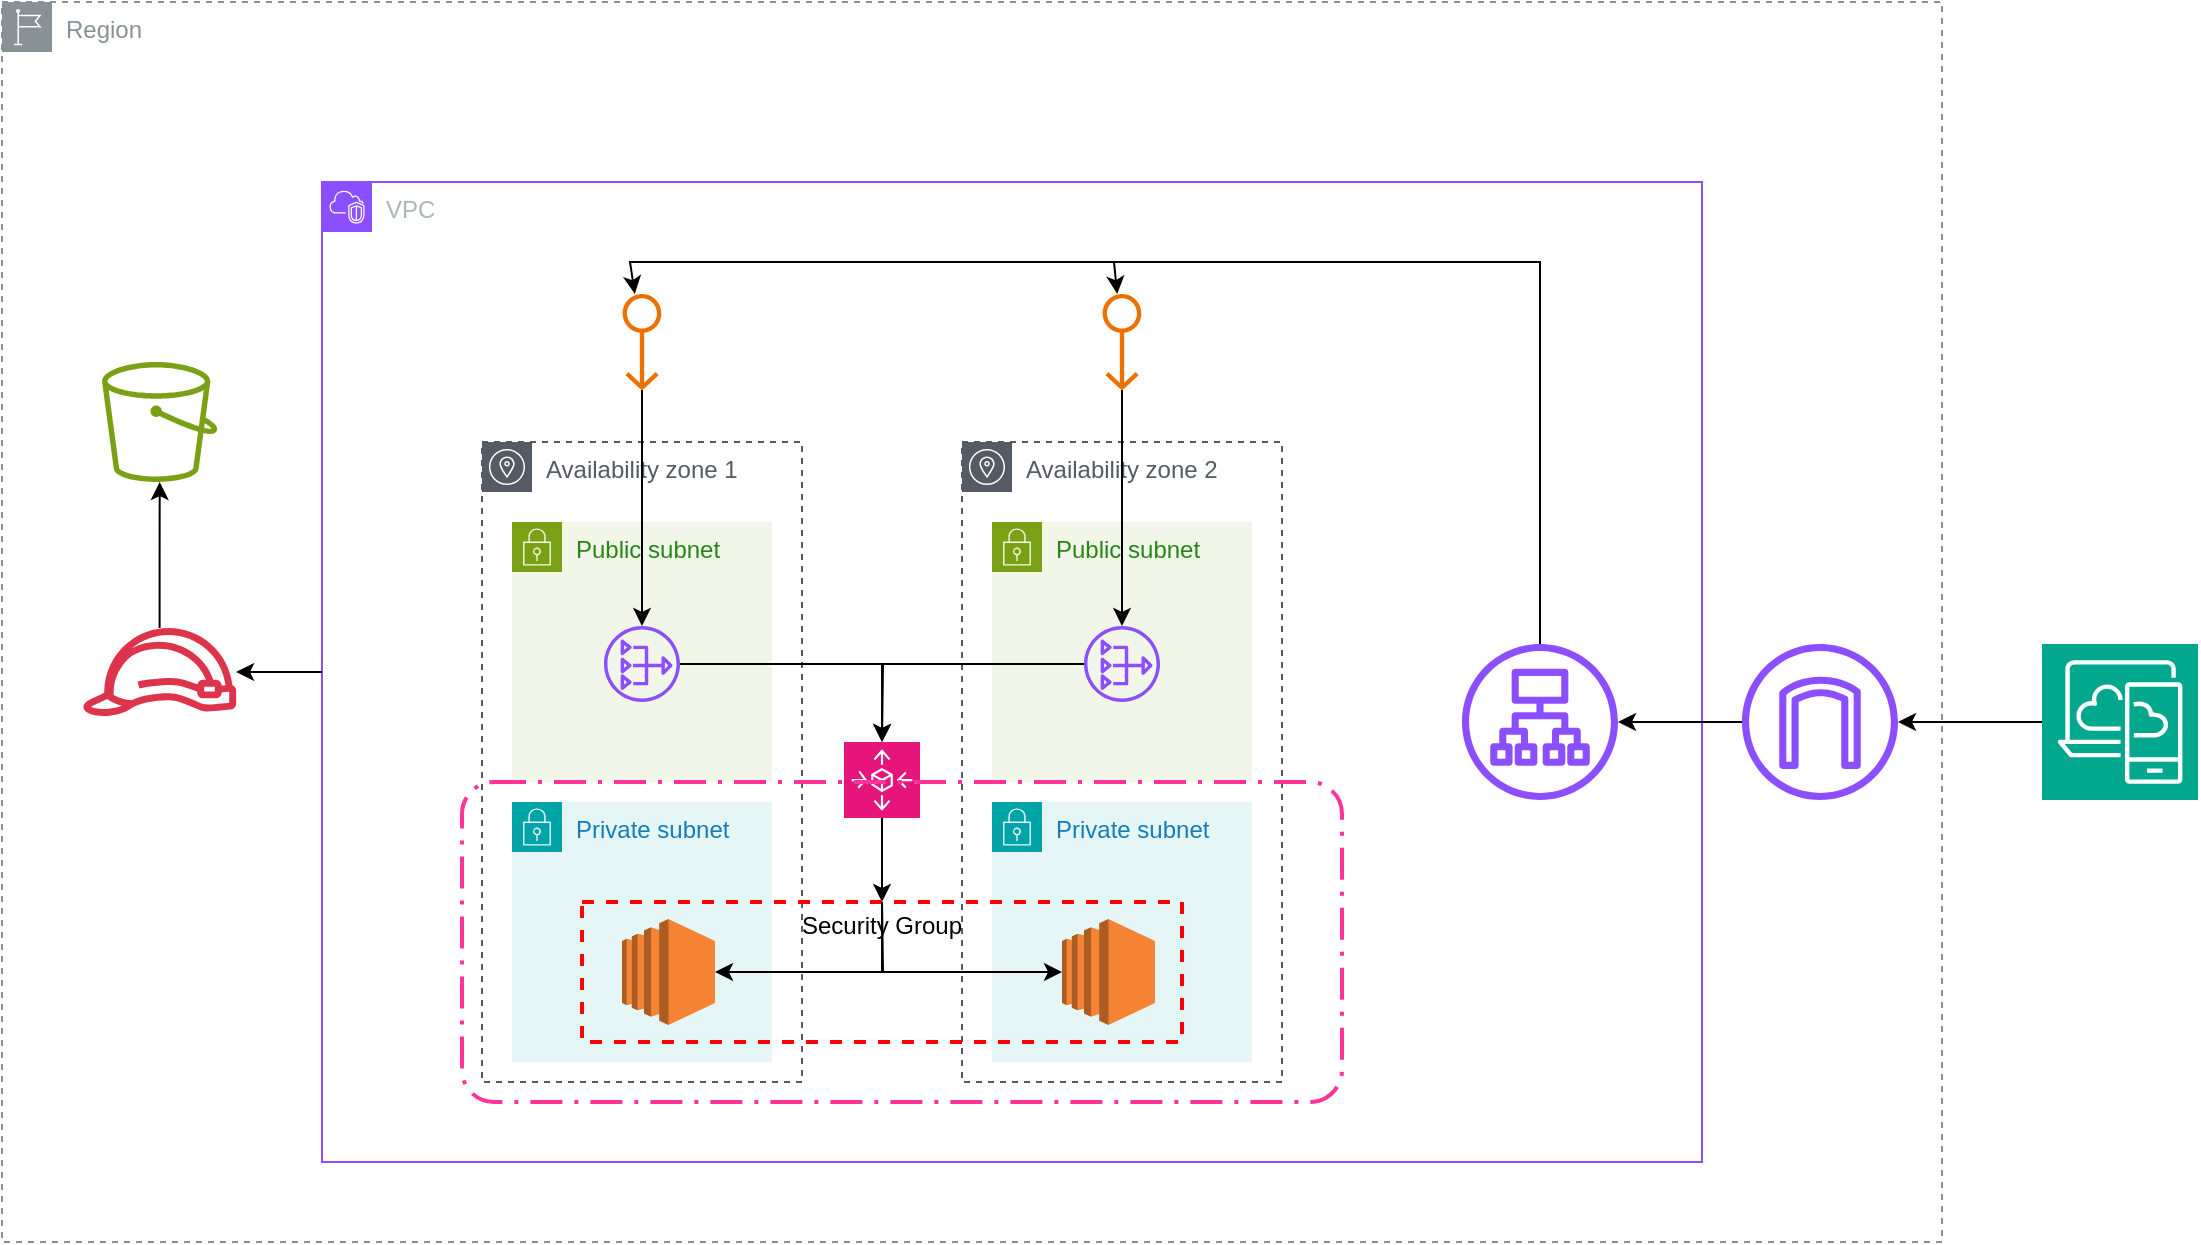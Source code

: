 <mxfile version="24.7.1" type="device">
  <diagram name="Page-1" id="k2vCAx_4na_RaRtOpBaE">
    <mxGraphModel dx="1687" dy="908" grid="1" gridSize="10" guides="1" tooltips="1" connect="1" arrows="1" fold="1" page="1" pageScale="1" pageWidth="850" pageHeight="1100" math="0" shadow="0">
      <root>
        <mxCell id="0" />
        <mxCell id="1" parent="0" />
        <mxCell id="v4m964qEt5kO4kLqrfOP-5" value="Region" style="sketch=0;outlineConnect=0;gradientColor=none;html=1;whiteSpace=wrap;fontSize=12;fontStyle=0;shape=mxgraph.aws4.group;grIcon=mxgraph.aws4.group_region;strokeColor=#879196;fillColor=none;verticalAlign=top;align=left;spacingLeft=30;fontColor=#879196;dashed=1;" vertex="1" parent="1">
          <mxGeometry x="270" y="30" width="970" height="620" as="geometry" />
        </mxCell>
        <mxCell id="v4m964qEt5kO4kLqrfOP-1" value="VPC" style="points=[[0,0],[0.25,0],[0.5,0],[0.75,0],[1,0],[1,0.25],[1,0.5],[1,0.75],[1,1],[0.75,1],[0.5,1],[0.25,1],[0,1],[0,0.75],[0,0.5],[0,0.25]];outlineConnect=0;gradientColor=none;html=1;whiteSpace=wrap;fontSize=12;fontStyle=0;container=1;pointerEvents=0;collapsible=0;recursiveResize=0;shape=mxgraph.aws4.group;grIcon=mxgraph.aws4.group_vpc2;strokeColor=#8C4FFF;fillColor=none;verticalAlign=top;align=left;spacingLeft=30;fontColor=#AAB7B8;dashed=0;" vertex="1" parent="1">
          <mxGeometry x="430" y="120" width="690" height="490" as="geometry" />
        </mxCell>
        <mxCell id="v4m964qEt5kO4kLqrfOP-2" value="Availability zone 1" style="sketch=0;outlineConnect=0;gradientColor=none;html=1;whiteSpace=wrap;fontSize=12;fontStyle=0;shape=mxgraph.aws4.group;grIcon=mxgraph.aws4.group_availability_zone;strokeColor=#545B64;fillColor=none;verticalAlign=top;align=left;spacingLeft=30;fontColor=#545B64;dashed=1;" vertex="1" parent="v4m964qEt5kO4kLqrfOP-1">
          <mxGeometry x="80" y="130" width="160" height="320" as="geometry" />
        </mxCell>
        <mxCell id="v4m964qEt5kO4kLqrfOP-6" value="Public subnet" style="points=[[0,0],[0.25,0],[0.5,0],[0.75,0],[1,0],[1,0.25],[1,0.5],[1,0.75],[1,1],[0.75,1],[0.5,1],[0.25,1],[0,1],[0,0.75],[0,0.5],[0,0.25]];outlineConnect=0;gradientColor=none;html=1;whiteSpace=wrap;fontSize=12;fontStyle=0;container=1;pointerEvents=0;collapsible=0;recursiveResize=0;shape=mxgraph.aws4.group;grIcon=mxgraph.aws4.group_security_group;grStroke=0;strokeColor=#7AA116;fillColor=#F2F6E8;verticalAlign=top;align=left;spacingLeft=30;fontColor=#248814;dashed=0;" vertex="1" parent="v4m964qEt5kO4kLqrfOP-1">
          <mxGeometry x="95" y="170" width="130" height="130" as="geometry" />
        </mxCell>
        <mxCell id="v4m964qEt5kO4kLqrfOP-40" style="edgeStyle=orthogonalEdgeStyle;rounded=0;orthogonalLoop=1;jettySize=auto;html=1;" edge="1" parent="v4m964qEt5kO4kLqrfOP-6" source="v4m964qEt5kO4kLqrfOP-13">
          <mxGeometry relative="1" as="geometry">
            <mxPoint x="185" y="110" as="targetPoint" />
          </mxGeometry>
        </mxCell>
        <mxCell id="v4m964qEt5kO4kLqrfOP-13" value="" style="sketch=0;outlineConnect=0;fontColor=#232F3E;gradientColor=none;fillColor=#8C4FFF;strokeColor=none;dashed=0;verticalLabelPosition=bottom;verticalAlign=top;align=center;html=1;fontSize=12;fontStyle=0;aspect=fixed;pointerEvents=1;shape=mxgraph.aws4.nat_gateway;" vertex="1" parent="v4m964qEt5kO4kLqrfOP-6">
          <mxGeometry x="46" y="52" width="38" height="38" as="geometry" />
        </mxCell>
        <mxCell id="v4m964qEt5kO4kLqrfOP-10" value="Private subnet" style="points=[[0,0],[0.25,0],[0.5,0],[0.75,0],[1,0],[1,0.25],[1,0.5],[1,0.75],[1,1],[0.75,1],[0.5,1],[0.25,1],[0,1],[0,0.75],[0,0.5],[0,0.25]];outlineConnect=0;gradientColor=none;html=1;whiteSpace=wrap;fontSize=12;fontStyle=0;container=1;pointerEvents=0;collapsible=0;recursiveResize=0;shape=mxgraph.aws4.group;grIcon=mxgraph.aws4.group_security_group;grStroke=0;strokeColor=#00A4A6;fillColor=#E6F6F7;verticalAlign=top;align=left;spacingLeft=30;fontColor=#147EBA;dashed=0;" vertex="1" parent="v4m964qEt5kO4kLqrfOP-1">
          <mxGeometry x="95" y="310" width="130" height="130" as="geometry" />
        </mxCell>
        <mxCell id="v4m964qEt5kO4kLqrfOP-7" value="Availability zone 2" style="sketch=0;outlineConnect=0;gradientColor=none;html=1;whiteSpace=wrap;fontSize=12;fontStyle=0;shape=mxgraph.aws4.group;grIcon=mxgraph.aws4.group_availability_zone;strokeColor=#545B64;fillColor=none;verticalAlign=top;align=left;spacingLeft=30;fontColor=#545B64;dashed=1;" vertex="1" parent="v4m964qEt5kO4kLqrfOP-1">
          <mxGeometry x="320" y="130" width="160" height="320" as="geometry" />
        </mxCell>
        <mxCell id="v4m964qEt5kO4kLqrfOP-8" value="Public subnet" style="points=[[0,0],[0.25,0],[0.5,0],[0.75,0],[1,0],[1,0.25],[1,0.5],[1,0.75],[1,1],[0.75,1],[0.5,1],[0.25,1],[0,1],[0,0.75],[0,0.5],[0,0.25]];outlineConnect=0;gradientColor=none;html=1;whiteSpace=wrap;fontSize=12;fontStyle=0;container=1;pointerEvents=0;collapsible=0;recursiveResize=0;shape=mxgraph.aws4.group;grIcon=mxgraph.aws4.group_security_group;grStroke=0;strokeColor=#7AA116;fillColor=#F2F6E8;verticalAlign=top;align=left;spacingLeft=30;fontColor=#248814;dashed=0;" vertex="1" parent="v4m964qEt5kO4kLqrfOP-1">
          <mxGeometry x="335" y="170" width="130" height="130" as="geometry" />
        </mxCell>
        <mxCell id="v4m964qEt5kO4kLqrfOP-12" value="" style="sketch=0;outlineConnect=0;fontColor=#232F3E;gradientColor=none;fillColor=#8C4FFF;strokeColor=none;dashed=0;verticalLabelPosition=bottom;verticalAlign=top;align=center;html=1;fontSize=12;fontStyle=0;aspect=fixed;pointerEvents=1;shape=mxgraph.aws4.nat_gateway;" vertex="1" parent="v4m964qEt5kO4kLqrfOP-8">
          <mxGeometry x="46" y="52" width="38" height="38" as="geometry" />
        </mxCell>
        <mxCell id="v4m964qEt5kO4kLqrfOP-9" value="Private subnet" style="points=[[0,0],[0.25,0],[0.5,0],[0.75,0],[1,0],[1,0.25],[1,0.5],[1,0.75],[1,1],[0.75,1],[0.5,1],[0.25,1],[0,1],[0,0.75],[0,0.5],[0,0.25]];outlineConnect=0;gradientColor=none;html=1;whiteSpace=wrap;fontSize=12;fontStyle=0;container=1;pointerEvents=0;collapsible=0;recursiveResize=0;shape=mxgraph.aws4.group;grIcon=mxgraph.aws4.group_security_group;grStroke=0;strokeColor=#00A4A6;fillColor=#E6F6F7;verticalAlign=top;align=left;spacingLeft=30;fontColor=#147EBA;dashed=0;" vertex="1" parent="v4m964qEt5kO4kLqrfOP-1">
          <mxGeometry x="335" y="310" width="130" height="130" as="geometry" />
        </mxCell>
        <mxCell id="v4m964qEt5kO4kLqrfOP-41" style="edgeStyle=orthogonalEdgeStyle;rounded=0;orthogonalLoop=1;jettySize=auto;html=1;entryX=0.5;entryY=0;entryDx=0;entryDy=0;" edge="1" parent="v4m964qEt5kO4kLqrfOP-1" source="v4m964qEt5kO4kLqrfOP-21" target="v4m964qEt5kO4kLqrfOP-38">
          <mxGeometry relative="1" as="geometry" />
        </mxCell>
        <mxCell id="v4m964qEt5kO4kLqrfOP-21" value="" style="sketch=0;points=[[0,0,0],[0.25,0,0],[0.5,0,0],[0.75,0,0],[1,0,0],[0,1,0],[0.25,1,0],[0.5,1,0],[0.75,1,0],[1,1,0],[0,0.25,0],[0,0.5,0],[0,0.75,0],[1,0.25,0],[1,0.5,0],[1,0.75,0]];points=[[0,0,0],[0.25,0,0],[0.5,0,0],[0.75,0,0],[1,0,0],[0,1,0],[0.25,1,0],[0.5,1,0],[0.75,1,0],[1,1,0],[0,0.25,0],[0,0.5,0],[0,0.75,0],[1,0.25,0],[1,0.5,0],[1,0.75,0]];outlineConnect=0;fontColor=#232F3E;fillColor=#E7157B;strokeColor=#ffffff;dashed=0;verticalLabelPosition=bottom;verticalAlign=top;align=center;html=1;fontSize=12;fontStyle=0;aspect=fixed;shape=mxgraph.aws4.resourceIcon;resIcon=mxgraph.aws4.autoscaling;" vertex="1" parent="v4m964qEt5kO4kLqrfOP-1">
          <mxGeometry x="261" y="280" width="38" height="38" as="geometry" />
        </mxCell>
        <mxCell id="v4m964qEt5kO4kLqrfOP-30" value="" style="sketch=0;outlineConnect=0;fontColor=#232F3E;gradientColor=none;fillColor=#8C4FFF;strokeColor=none;dashed=0;verticalLabelPosition=bottom;verticalAlign=top;align=center;html=1;fontSize=12;fontStyle=0;aspect=fixed;pointerEvents=1;shape=mxgraph.aws4.application_load_balancer;" vertex="1" parent="v4m964qEt5kO4kLqrfOP-1">
          <mxGeometry x="570" y="231" width="78" height="78" as="geometry" />
        </mxCell>
        <mxCell id="v4m964qEt5kO4kLqrfOP-38" value="Security Group" style="fontStyle=0;verticalAlign=top;align=center;spacingTop=-2;fillColor=none;rounded=0;whiteSpace=wrap;html=1;strokeColor=#FF0000;strokeWidth=2;dashed=1;container=1;collapsible=0;expand=0;recursiveResize=0;" vertex="1" parent="v4m964qEt5kO4kLqrfOP-1">
          <mxGeometry x="130" y="360" width="300" height="70" as="geometry" />
        </mxCell>
        <mxCell id="v4m964qEt5kO4kLqrfOP-39" style="edgeStyle=orthogonalEdgeStyle;rounded=0;orthogonalLoop=1;jettySize=auto;html=1;entryX=0.5;entryY=0;entryDx=0;entryDy=0;entryPerimeter=0;" edge="1" parent="v4m964qEt5kO4kLqrfOP-1" source="v4m964qEt5kO4kLqrfOP-12" target="v4m964qEt5kO4kLqrfOP-21">
          <mxGeometry relative="1" as="geometry" />
        </mxCell>
        <mxCell id="v4m964qEt5kO4kLqrfOP-45" style="edgeStyle=orthogonalEdgeStyle;rounded=0;orthogonalLoop=1;jettySize=auto;html=1;startArrow=classic;startFill=1;endArrow=none;endFill=0;" edge="1" parent="v4m964qEt5kO4kLqrfOP-1" source="v4m964qEt5kO4kLqrfOP-43">
          <mxGeometry relative="1" as="geometry">
            <mxPoint x="280" y="360" as="targetPoint" />
          </mxGeometry>
        </mxCell>
        <mxCell id="v4m964qEt5kO4kLqrfOP-43" value="" style="outlineConnect=0;dashed=0;verticalLabelPosition=bottom;verticalAlign=top;align=center;html=1;shape=mxgraph.aws3.ec2;fillColor=#F58534;gradientColor=none;" vertex="1" parent="v4m964qEt5kO4kLqrfOP-1">
          <mxGeometry x="150" y="368.5" width="46.5" height="53" as="geometry" />
        </mxCell>
        <mxCell id="v4m964qEt5kO4kLqrfOP-44" style="edgeStyle=orthogonalEdgeStyle;rounded=0;orthogonalLoop=1;jettySize=auto;html=1;entryX=0.5;entryY=0;entryDx=0;entryDy=0;startArrow=classic;startFill=1;endArrow=none;endFill=0;" edge="1" parent="v4m964qEt5kO4kLqrfOP-1" source="v4m964qEt5kO4kLqrfOP-42" target="v4m964qEt5kO4kLqrfOP-38">
          <mxGeometry relative="1" as="geometry">
            <Array as="points">
              <mxPoint x="280" y="395" />
            </Array>
          </mxGeometry>
        </mxCell>
        <mxCell id="v4m964qEt5kO4kLqrfOP-42" value="" style="outlineConnect=0;dashed=0;verticalLabelPosition=bottom;verticalAlign=top;align=center;html=1;shape=mxgraph.aws3.ec2;fillColor=#F58534;gradientColor=none;" vertex="1" parent="v4m964qEt5kO4kLqrfOP-1">
          <mxGeometry x="370" y="368.5" width="46.5" height="53" as="geometry" />
        </mxCell>
        <mxCell id="v4m964qEt5kO4kLqrfOP-20" value="" style="rounded=1;arcSize=10;dashed=1;fillColor=none;gradientColor=none;dashPattern=8 3 1 3;strokeWidth=2;strokeColor=#FF3399;" vertex="1" parent="v4m964qEt5kO4kLqrfOP-1">
          <mxGeometry x="70" y="300" width="440" height="160" as="geometry" />
        </mxCell>
        <mxCell id="v4m964qEt5kO4kLqrfOP-27" style="edgeStyle=orthogonalEdgeStyle;rounded=0;orthogonalLoop=1;jettySize=auto;html=1;exitX=0;exitY=0.5;exitDx=0;exitDy=0;" edge="1" parent="1" source="v4m964qEt5kO4kLqrfOP-1" target="v4m964qEt5kO4kLqrfOP-26">
          <mxGeometry relative="1" as="geometry" />
        </mxCell>
        <mxCell id="v4m964qEt5kO4kLqrfOP-25" value="" style="sketch=0;outlineConnect=0;fontColor=#232F3E;gradientColor=none;fillColor=#7AA116;strokeColor=none;dashed=0;verticalLabelPosition=bottom;verticalAlign=top;align=center;html=1;fontSize=12;fontStyle=0;aspect=fixed;pointerEvents=1;shape=mxgraph.aws4.bucket;" vertex="1" parent="1">
          <mxGeometry x="320" y="210" width="57.69" height="60" as="geometry" />
        </mxCell>
        <mxCell id="v4m964qEt5kO4kLqrfOP-28" style="edgeStyle=orthogonalEdgeStyle;rounded=0;orthogonalLoop=1;jettySize=auto;html=1;" edge="1" parent="1" source="v4m964qEt5kO4kLqrfOP-26" target="v4m964qEt5kO4kLqrfOP-25">
          <mxGeometry relative="1" as="geometry" />
        </mxCell>
        <mxCell id="v4m964qEt5kO4kLqrfOP-26" value="" style="sketch=0;outlineConnect=0;fontColor=#232F3E;gradientColor=none;fillColor=#DD344C;strokeColor=none;dashed=0;verticalLabelPosition=bottom;verticalAlign=top;align=center;html=1;fontSize=12;fontStyle=0;aspect=fixed;pointerEvents=1;shape=mxgraph.aws4.role;" vertex="1" parent="1">
          <mxGeometry x="309.84" y="343" width="78" height="44" as="geometry" />
        </mxCell>
        <mxCell id="v4m964qEt5kO4kLqrfOP-31" style="edgeStyle=orthogonalEdgeStyle;rounded=0;orthogonalLoop=1;jettySize=auto;html=1;" edge="1" parent="1" source="v4m964qEt5kO4kLqrfOP-29" target="v4m964qEt5kO4kLqrfOP-30">
          <mxGeometry relative="1" as="geometry" />
        </mxCell>
        <mxCell id="v4m964qEt5kO4kLqrfOP-29" value="" style="sketch=0;outlineConnect=0;fontColor=#232F3E;gradientColor=none;fillColor=#8C4FFF;strokeColor=none;dashed=0;verticalLabelPosition=bottom;verticalAlign=top;align=center;html=1;fontSize=12;fontStyle=0;aspect=fixed;pointerEvents=1;shape=mxgraph.aws4.internet_gateway;" vertex="1" parent="1">
          <mxGeometry x="1140" y="351" width="78" height="78" as="geometry" />
        </mxCell>
        <mxCell id="v4m964qEt5kO4kLqrfOP-35" style="edgeStyle=orthogonalEdgeStyle;rounded=0;orthogonalLoop=1;jettySize=auto;html=1;" edge="1" parent="1" source="v4m964qEt5kO4kLqrfOP-34" target="v4m964qEt5kO4kLqrfOP-29">
          <mxGeometry relative="1" as="geometry" />
        </mxCell>
        <mxCell id="v4m964qEt5kO4kLqrfOP-34" value="" style="sketch=0;points=[[0,0,0],[0.25,0,0],[0.5,0,0],[0.75,0,0],[1,0,0],[0,1,0],[0.25,1,0],[0.5,1,0],[0.75,1,0],[1,1,0],[0,0.25,0],[0,0.5,0],[0,0.75,0],[1,0.25,0],[1,0.5,0],[1,0.75,0]];outlineConnect=0;fontColor=#232F3E;fillColor=#01A88D;strokeColor=#ffffff;dashed=0;verticalLabelPosition=bottom;verticalAlign=top;align=center;html=1;fontSize=12;fontStyle=0;aspect=fixed;shape=mxgraph.aws4.resourceIcon;resIcon=mxgraph.aws4.desktop_and_app_streaming;" vertex="1" parent="1">
          <mxGeometry x="1290" y="351" width="78" height="78" as="geometry" />
        </mxCell>
        <mxCell id="v4m964qEt5kO4kLqrfOP-50" style="edgeStyle=orthogonalEdgeStyle;rounded=0;orthogonalLoop=1;jettySize=auto;html=1;" edge="1" parent="1" source="v4m964qEt5kO4kLqrfOP-46" target="v4m964qEt5kO4kLqrfOP-13">
          <mxGeometry relative="1" as="geometry" />
        </mxCell>
        <mxCell id="v4m964qEt5kO4kLqrfOP-46" value="" style="sketch=0;outlineConnect=0;fontColor=#232F3E;gradientColor=none;fillColor=#ED7100;strokeColor=none;dashed=0;verticalLabelPosition=bottom;verticalAlign=top;align=center;html=1;fontSize=12;fontStyle=0;aspect=fixed;pointerEvents=1;shape=mxgraph.aws4.elastic_ip_address;rotation=90;" vertex="1" parent="1">
          <mxGeometry x="566" y="190" width="48" height="20" as="geometry" />
        </mxCell>
        <mxCell id="v4m964qEt5kO4kLqrfOP-51" style="edgeStyle=orthogonalEdgeStyle;rounded=0;orthogonalLoop=1;jettySize=auto;html=1;" edge="1" parent="1" source="v4m964qEt5kO4kLqrfOP-47" target="v4m964qEt5kO4kLqrfOP-12">
          <mxGeometry relative="1" as="geometry" />
        </mxCell>
        <mxCell id="v4m964qEt5kO4kLqrfOP-47" value="" style="sketch=0;outlineConnect=0;fontColor=#232F3E;gradientColor=none;fillColor=#ED7100;strokeColor=none;dashed=0;verticalLabelPosition=bottom;verticalAlign=top;align=center;html=1;fontSize=12;fontStyle=0;aspect=fixed;pointerEvents=1;shape=mxgraph.aws4.elastic_ip_address;rotation=90;" vertex="1" parent="1">
          <mxGeometry x="806" y="190" width="48" height="20" as="geometry" />
        </mxCell>
        <mxCell id="v4m964qEt5kO4kLqrfOP-48" style="edgeStyle=orthogonalEdgeStyle;rounded=0;orthogonalLoop=1;jettySize=auto;html=1;" edge="1" parent="1" source="v4m964qEt5kO4kLqrfOP-30" target="v4m964qEt5kO4kLqrfOP-47">
          <mxGeometry relative="1" as="geometry">
            <Array as="points">
              <mxPoint x="1039" y="160" />
              <mxPoint x="826" y="160" />
            </Array>
          </mxGeometry>
        </mxCell>
        <mxCell id="v4m964qEt5kO4kLqrfOP-49" style="edgeStyle=orthogonalEdgeStyle;rounded=0;orthogonalLoop=1;jettySize=auto;html=1;" edge="1" parent="1" source="v4m964qEt5kO4kLqrfOP-30" target="v4m964qEt5kO4kLqrfOP-46">
          <mxGeometry relative="1" as="geometry">
            <Array as="points">
              <mxPoint x="1039" y="160" />
              <mxPoint x="584" y="160" />
            </Array>
          </mxGeometry>
        </mxCell>
      </root>
    </mxGraphModel>
  </diagram>
</mxfile>
